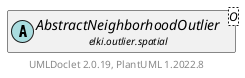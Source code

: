 @startuml
    remove .*\.(Instance|Par|Parameterizer|Factory)$
    set namespaceSeparator none
    hide empty fields
    hide empty methods

    abstract class "<size:14>AbstractNeighborhoodOutlier.Par\n<size:10>elki.outlier.spatial" as elki.outlier.spatial.AbstractNeighborhoodOutlier.Par<O> {
        #npredf: Factory<O>
        +configure(Parameterization): void
    }

    interface "<size:14>Parameterizer\n<size:10>elki.utilities.optionhandling" as elki.utilities.optionhandling.Parameterizer [[../../utilities/optionhandling/Parameterizer.html]] {
        {abstract} +make(): Object
    }
    abstract class "<size:14>AbstractNeighborhoodOutlier\n<size:10>elki.outlier.spatial" as elki.outlier.spatial.AbstractNeighborhoodOutlier<O> [[AbstractNeighborhoodOutlier.html]]

    elki.utilities.optionhandling.Parameterizer <|.. elki.outlier.spatial.AbstractNeighborhoodOutlier.Par
    elki.outlier.spatial.AbstractNeighborhoodOutlier +-- elki.outlier.spatial.AbstractNeighborhoodOutlier.Par

    center footer UMLDoclet 2.0.19, PlantUML 1.2022.8
@enduml
